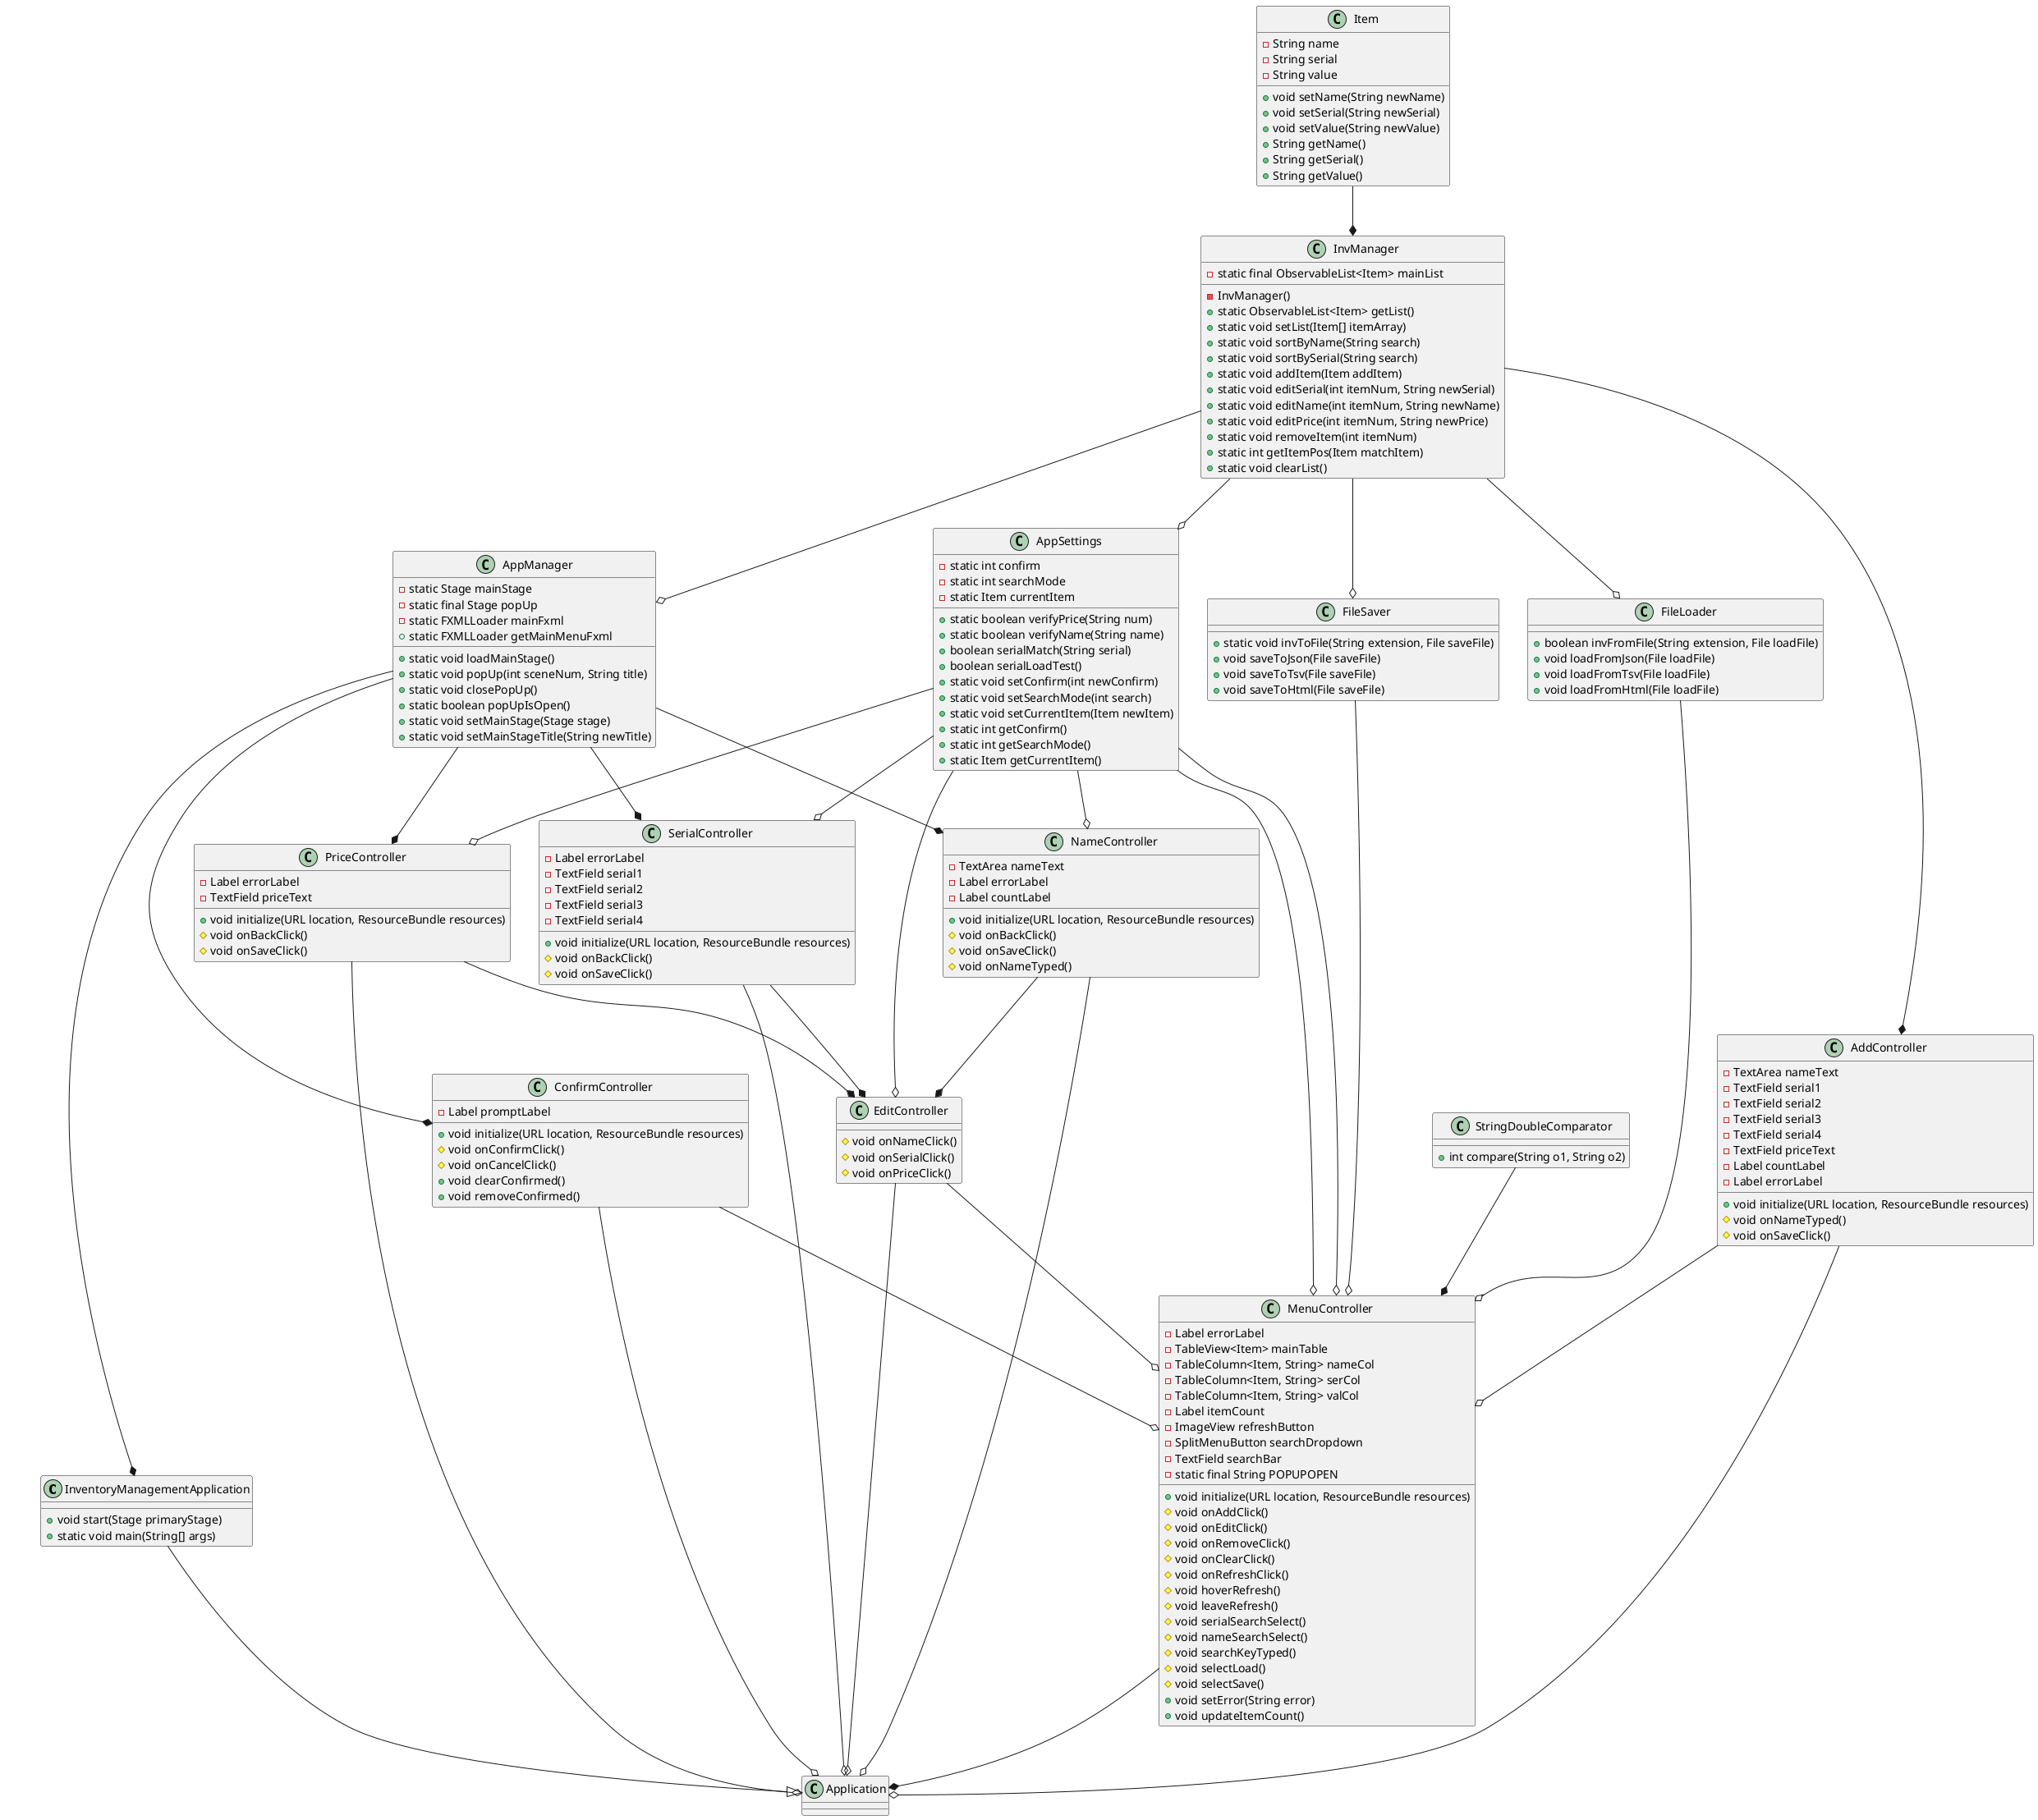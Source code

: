 @startuml

InventoryManagementApplication --|> Application
Item --* InvManager
FileLoader --o MenuController
FileSaver --o MenuController
MenuController --* Application
InvManager --o FileLoader
InvManager --o FileSaver
AppManager --* InventoryManagementApplication
AppSettings --o MenuController
AppManager --* NameController
AppManager --* PriceController
AppManager --* SerialController
AppSettings --o EditController
InvManager --o AppSettings
AppSettings --o PriceController
AppSettings --o NameController
AppSettings --o SerialController
AppSettings --o MenuController
InvManager --o AppManager
NameController --o Application
PriceController --o Application
SerialController --o Application
EditController --o Application
ConfirmController --o Application
AppManager --* ConfirmController
AddController --o Application
InvManager --* AddController
AddController --o MenuController
EditController --o MenuController
ConfirmController --o MenuController
NameController --* EditController
PriceController --* EditController
SerialController --* EditController
StringDoubleComparator --* MenuController

class InventoryManagementApplication{
+void start(Stage primaryStage)
+static void main(String[] args)
}

class FileSaver{
+static void invToFile(String extension, File saveFile)
+void saveToJson(File saveFile)
+void saveToTsv(File saveFile)
+void saveToHtml(File saveFile)
}

class FileLoader{
+boolean invFromFile(String extension, File loadFile)
+void loadFromJson(File loadFile)
+void loadFromTsv(File loadFile)
+void loadFromHtml(File loadFile)
}

class AddController{
-TextArea nameText
-TextField serial1
-TextField serial2
-TextField serial3
-TextField serial4
-TextField priceText
-Label countLabel
-Label errorLabel
+void initialize(URL location, ResourceBundle resources)
#void onNameTyped()
#void onSaveClick()
}

class AppSettings{
-static int confirm
-static int searchMode
-static Item currentItem
+static boolean verifyPrice(String num)
+static boolean verifyName(String name)
+boolean serialMatch(String serial)
+boolean serialLoadTest()
+static void setConfirm(int newConfirm)
+static void setSearchMode(int search)
+static void setCurrentItem(Item newItem)
+static int getConfirm()
+static int getSearchMode()
+static Item getCurrentItem()
}

class AppManager{
-static Stage mainStage
-static final Stage popUp
-static FXMLLoader mainFxml
+static void loadMainStage()
+static void popUp(int sceneNum, String title)
+static void closePopUp()
+static boolean popUpIsOpen()
+static void setMainStage(Stage stage)
+static void setMainStageTitle(String newTitle)
+static FXMLLoader getMainMenuFxml
}

class ConfirmController{
-Label promptLabel
+void initialize(URL location, ResourceBundle resources)
#void onConfirmClick()
#void onCancelClick()
+void clearConfirmed()
+void removeConfirmed()
}

class EditController{
#void onNameClick()
#void onSerialClick()
#void onPriceClick()
}

class InvManager{
-InvManager()
-static final ObservableList<Item> mainList
+static ObservableList<Item> getList()
+static void setList(Item[] itemArray)
+static void sortByName(String search)
+static void sortBySerial(String search)
+static void addItem(Item addItem)
+static void editSerial(int itemNum, String newSerial)
+static void editName(int itemNum, String newName)
+static void editPrice(int itemNum, String newPrice)
+static void removeItem(int itemNum)
+static int getItemPos(Item matchItem)
+static void clearList()
}

class Item{
-String name
-String serial
-String value
+void setName(String newName)
+void setSerial(String newSerial)
+void setValue(String newValue)
+String getName()
+String getSerial()
+String getValue()
}

class MenuController{
-Label errorLabel
-TableView<Item> mainTable
-TableColumn<Item, String> nameCol
-TableColumn<Item, String> serCol
-TableColumn<Item, String> valCol
-Label itemCount
-ImageView refreshButton
-SplitMenuButton searchDropdown
-TextField searchBar
-static final String POPUPOPEN
+void initialize(URL location, ResourceBundle resources)
#void onAddClick()
#void onEditClick()
#void onRemoveClick()
#void onClearClick()
#void onRefreshClick()
#void hoverRefresh()
#void leaveRefresh()
#void serialSearchSelect()
#void nameSearchSelect()
#void searchKeyTyped()
#void selectLoad()
#void selectSave()
+void setError(String error)
+void updateItemCount()
}

class StringDoubleComparator{
+int compare(String o1, String o2)
}

class NameController{
-TextArea nameText
-Label errorLabel
-Label countLabel
+void initialize(URL location, ResourceBundle resources)
#void onBackClick()
#void onSaveClick()
#void onNameTyped()
}

class PriceController{
-Label errorLabel
-TextField priceText
+void initialize(URL location, ResourceBundle resources)
#void onBackClick()
#void onSaveClick()
}

class SerialController{
-Label errorLabel
-TextField serial1
-TextField serial2
-TextField serial3
-TextField serial4
+void initialize(URL location, ResourceBundle resources)
#void onBackClick()
#void onSaveClick()

}

@enduml